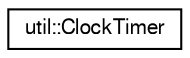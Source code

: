 digraph "Graphical Class Hierarchy"
{
  edge [fontname="FreeSans",fontsize="10",labelfontname="FreeSans",labelfontsize="10"];
  node [fontname="FreeSans",fontsize="10",shape=record];
  rankdir="LR";
  Node0 [label="util::ClockTimer",height=0.2,width=0.4,color="black", fillcolor="white", style="filled",URL="$classutil_1_1_clock_timer.html",tooltip="Simple timer class to take execution times. "];
}
